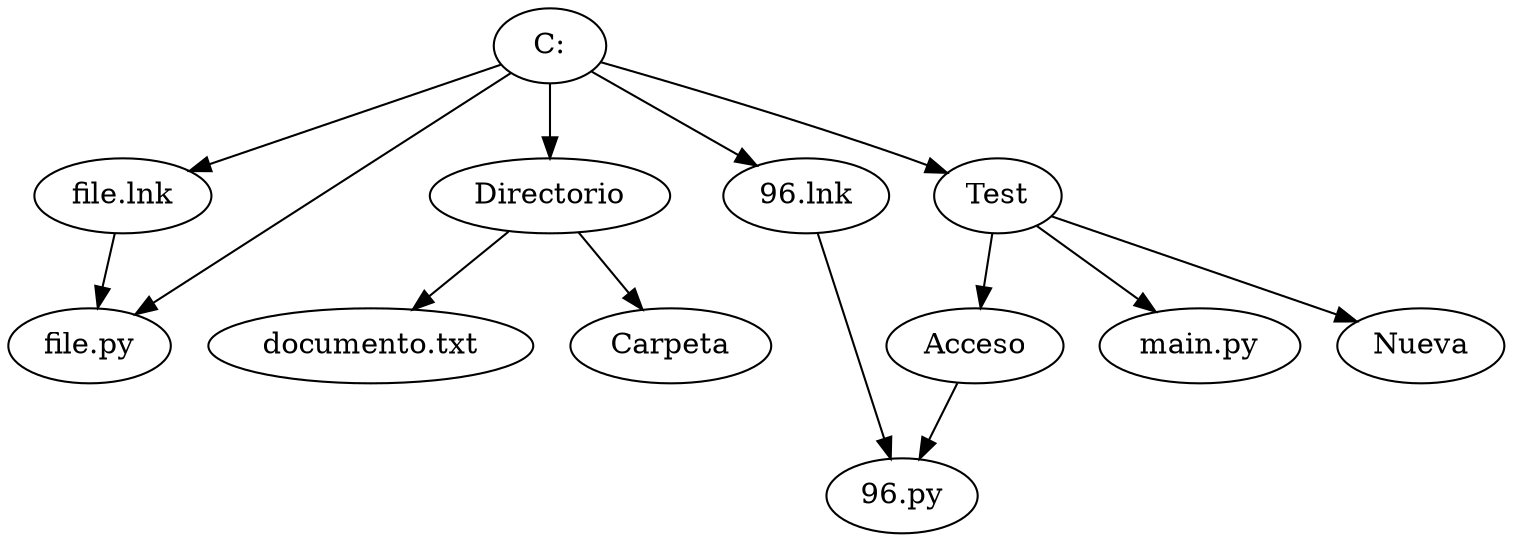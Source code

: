 strict digraph  {
	"file.lnk" -> "file.py";
	Acceso -> "96.py";
	Directorio -> "documento.txt";
	Directorio -> Carpeta;
	"96.lnk" -> "96.py";
	"C:" -> "file.lnk";
	"C:" -> "file.py";
	"C:" -> Directorio;
	"C:" -> "96.lnk";
	"C:" -> Test;
	Test -> Acceso;
	Test -> "main.py";
	Test -> Nueva;
}
